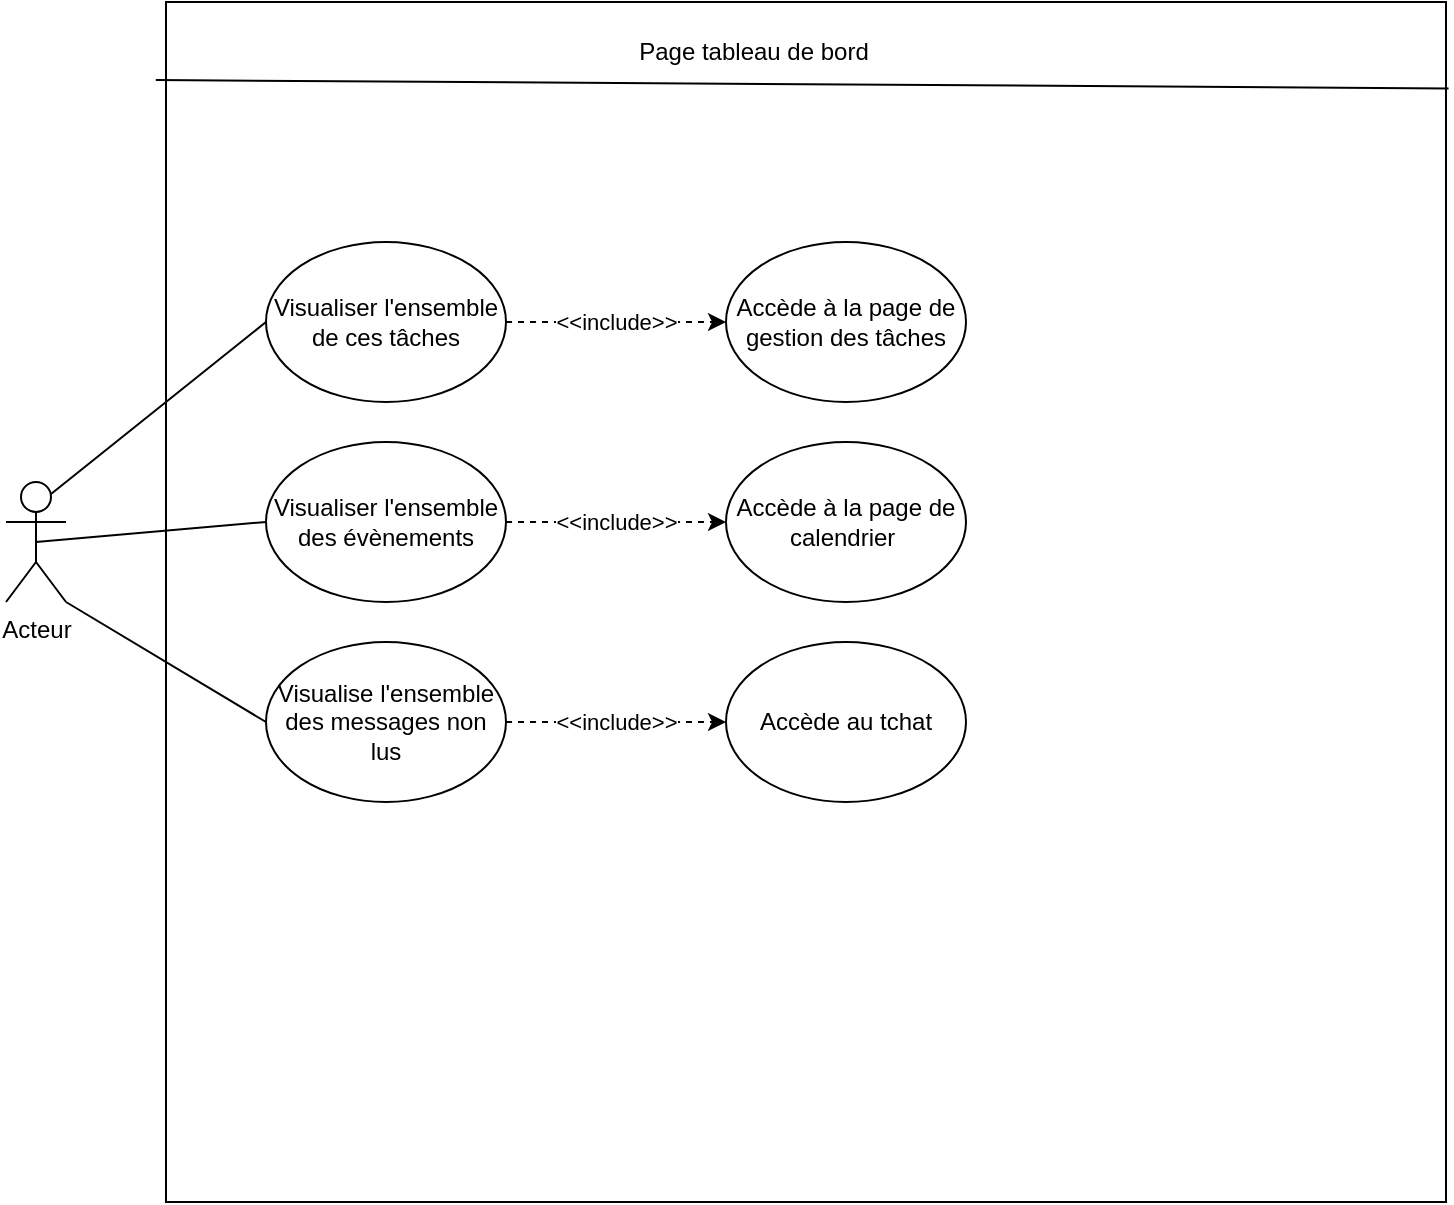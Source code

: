 <mxfile>
    <diagram id="Yk9gZerUE_goQqTha7BG" name="Page-1">
        <mxGraphModel dx="1100" dy="545" grid="1" gridSize="10" guides="1" tooltips="1" connect="1" arrows="1" fold="1" page="1" pageScale="1" pageWidth="827" pageHeight="1169" background="#ffffff" math="0" shadow="0">
            <root>
                <mxCell id="0"/>
                <mxCell id="1" parent="0"/>
                <mxCell id="2" value="Acteur" style="shape=umlActor;verticalLabelPosition=bottom;verticalAlign=top;html=1;outlineConnect=0;" parent="1" vertex="1">
                    <mxGeometry x="40" y="280" width="30" height="60" as="geometry"/>
                </mxCell>
                <mxCell id="3" value="" style="rounded=0;whiteSpace=wrap;html=1;" parent="1" vertex="1">
                    <mxGeometry x="120" y="40" width="640" height="600" as="geometry"/>
                </mxCell>
                <mxCell id="4" value="Visualiser l'ensemble de ces tâches" style="ellipse;whiteSpace=wrap;html=1;" parent="1" vertex="1">
                    <mxGeometry x="170" y="160" width="120" height="80" as="geometry"/>
                </mxCell>
                <mxCell id="5" value="Visualiser l'ensemble des évènements" style="ellipse;whiteSpace=wrap;html=1;" parent="1" vertex="1">
                    <mxGeometry x="170" y="260" width="120" height="80" as="geometry"/>
                </mxCell>
                <mxCell id="6" value="Visualise l'ensemble des messages non lus" style="ellipse;whiteSpace=wrap;html=1;" parent="1" vertex="1">
                    <mxGeometry x="170" y="360" width="120" height="80" as="geometry"/>
                </mxCell>
                <mxCell id="7" value="" style="endArrow=none;html=1;exitX=0.75;exitY=0.1;exitDx=0;exitDy=0;exitPerimeter=0;entryX=0;entryY=0.5;entryDx=0;entryDy=0;" parent="1" source="2" target="4" edge="1">
                    <mxGeometry width="50" height="50" relative="1" as="geometry">
                        <mxPoint x="390" y="400" as="sourcePoint"/>
                        <mxPoint x="440" y="350" as="targetPoint"/>
                    </mxGeometry>
                </mxCell>
                <mxCell id="8" value="" style="endArrow=none;html=1;exitX=0.5;exitY=0.5;exitDx=0;exitDy=0;exitPerimeter=0;entryX=0;entryY=0.5;entryDx=0;entryDy=0;" parent="1" source="2" target="5" edge="1">
                    <mxGeometry width="50" height="50" relative="1" as="geometry">
                        <mxPoint x="390" y="400" as="sourcePoint"/>
                        <mxPoint x="440" y="350" as="targetPoint"/>
                    </mxGeometry>
                </mxCell>
                <mxCell id="9" value="" style="endArrow=none;html=1;exitX=1;exitY=1;exitDx=0;exitDy=0;exitPerimeter=0;entryX=0;entryY=0.5;entryDx=0;entryDy=0;" parent="1" source="2" target="6" edge="1">
                    <mxGeometry width="50" height="50" relative="1" as="geometry">
                        <mxPoint x="390" y="400" as="sourcePoint"/>
                        <mxPoint x="440" y="350" as="targetPoint"/>
                    </mxGeometry>
                </mxCell>
                <mxCell id="10" value="Accède à la page de gestion des tâches" style="ellipse;whiteSpace=wrap;html=1;" parent="1" vertex="1">
                    <mxGeometry x="400" y="160" width="120" height="80" as="geometry"/>
                </mxCell>
                <mxCell id="11" value="Accède à la page de calendrier&amp;nbsp;" style="ellipse;whiteSpace=wrap;html=1;" parent="1" vertex="1">
                    <mxGeometry x="400" y="260" width="120" height="80" as="geometry"/>
                </mxCell>
                <mxCell id="14" value="" style="endArrow=none;html=1;exitX=-0.008;exitY=0.065;exitDx=0;exitDy=0;exitPerimeter=0;entryX=1.002;entryY=0.072;entryDx=0;entryDy=0;entryPerimeter=0;" parent="1" source="3" target="3" edge="1">
                    <mxGeometry width="50" height="50" relative="1" as="geometry">
                        <mxPoint x="390" y="390" as="sourcePoint"/>
                        <mxPoint x="440" y="340" as="targetPoint"/>
                    </mxGeometry>
                </mxCell>
                <mxCell id="15" value="Page tableau de bord" style="text;html=1;strokeColor=none;fillColor=none;align=center;verticalAlign=middle;whiteSpace=wrap;rounded=0;" parent="1" vertex="1">
                    <mxGeometry x="349" y="50" width="130" height="30" as="geometry"/>
                </mxCell>
                <mxCell id="16" value="Accède au tchat" style="ellipse;whiteSpace=wrap;html=1;" parent="1" vertex="1">
                    <mxGeometry x="400" y="360" width="120" height="80" as="geometry"/>
                </mxCell>
                <mxCell id="20" value="&amp;lt;&amp;lt;include&amp;gt;&amp;gt;" style="endArrow=classic;html=1;dashed=1;exitX=1;exitY=0.5;exitDx=0;exitDy=0;" parent="1" source="4" target="10" edge="1">
                    <mxGeometry width="50" height="50" relative="1" as="geometry">
                        <mxPoint x="390" y="370" as="sourcePoint"/>
                        <mxPoint x="440" y="320" as="targetPoint"/>
                    </mxGeometry>
                </mxCell>
                <mxCell id="21" value="&amp;lt;&amp;lt;include&amp;gt;&amp;gt;" style="endArrow=classic;html=1;dashed=1;exitX=1;exitY=0.5;exitDx=0;exitDy=0;entryX=0;entryY=0.5;entryDx=0;entryDy=0;" parent="1" source="5" target="11" edge="1">
                    <mxGeometry width="50" height="50" relative="1" as="geometry">
                        <mxPoint x="300" y="210" as="sourcePoint"/>
                        <mxPoint x="410" y="210" as="targetPoint"/>
                    </mxGeometry>
                </mxCell>
                <mxCell id="22" value="&amp;lt;&amp;lt;include&amp;gt;&amp;gt;" style="endArrow=classic;html=1;dashed=1;exitX=1;exitY=0.5;exitDx=0;exitDy=0;entryX=0;entryY=0.5;entryDx=0;entryDy=0;" parent="1" source="6" target="16" edge="1">
                    <mxGeometry width="50" height="50" relative="1" as="geometry">
                        <mxPoint x="300" y="310" as="sourcePoint"/>
                        <mxPoint x="410" y="310" as="targetPoint"/>
                    </mxGeometry>
                </mxCell>
            </root>
        </mxGraphModel>
    </diagram>
</mxfile>